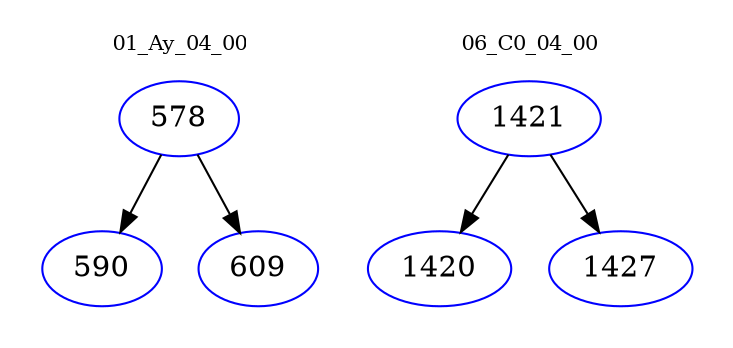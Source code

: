 digraph{
subgraph cluster_0 {
color = white
label = "01_Ay_04_00";
fontsize=10;
T0_578 [label="578", color="blue"]
T0_578 -> T0_590 [color="black"]
T0_590 [label="590", color="blue"]
T0_578 -> T0_609 [color="black"]
T0_609 [label="609", color="blue"]
}
subgraph cluster_1 {
color = white
label = "06_C0_04_00";
fontsize=10;
T1_1421 [label="1421", color="blue"]
T1_1421 -> T1_1420 [color="black"]
T1_1420 [label="1420", color="blue"]
T1_1421 -> T1_1427 [color="black"]
T1_1427 [label="1427", color="blue"]
}
}
